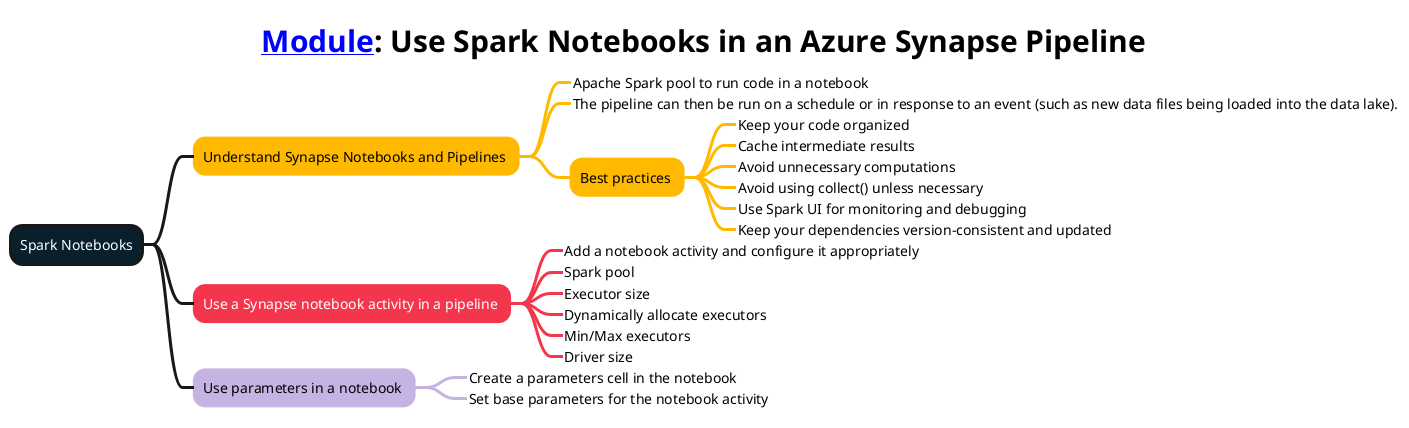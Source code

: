 @startmindmap
<style>
title {
        FontSize 30
        FontColor #000000
    }
mindmapDiagram {
    :depth(0) {
        BackgroundColor #091f2c
        FontColor #ffffff
        LineThickness 3.0
    }
    .topic1 {
        BackgroundColor #ffb900
        LineColor #ffb900
        LineThickness 3.0
        FontColor #000000
    }
    .topic2 {
        BackgroundColor #f4364c
        LineColor #f4364c
        LineThickness 3.0
        FontColor #ffffff
    }
    .topic3 {
        BackgroundColor #c5b4e3
        LineColor #c5b4e3
        LineThickness 3.0
        FontColor #000000
    }
    .topic4 {
        BackgroundColor #e1d3c7
        LineColor #e1d3c7
        LineThickness 3.0
        FontColor #000000
    }
    .topic5 {
        BackgroundColor #07641d
        LineColor #07641d
        LineThickness 3.0
        FontColor #ffffff
    }
}
</style>
title [[https://learn.microsoft.com/training/modules/use-spark-notebooks-azure-synapse-pipeline/ Module]]: Use Spark Notebooks in an Azure Synapse Pipeline
+ Spark Notebooks
++ Understand Synapse Notebooks and Pipelines <<topic1>>
+++_ Apache Spark pool to run code in a notebook
+++_ The pipeline can then be run on a schedule or in response to an event (such as new data files being loaded into the data lake).
+++ Best practices <<topic1>>
++++_ Keep your code organized
++++_ Cache intermediate results
++++_ Avoid unnecessary computations
++++_ Avoid using collect() unless necessary
++++_ Use Spark UI for monitoring and debugging
++++_ Keep your dependencies version-consistent and updated
++ Use a Synapse notebook activity in a pipeline <<topic2>>
+++_ Add a notebook activity and configure it appropriately
+++_ Spark pool
+++_ Executor size
+++_ Dynamically allocate executors
+++_ Min/Max executors
+++_ Driver size
++ Use parameters in a notebook <<topic3>>
+++_ Create a parameters cell in the notebook
+++_ Set base parameters for the notebook activity
@endmindmap
